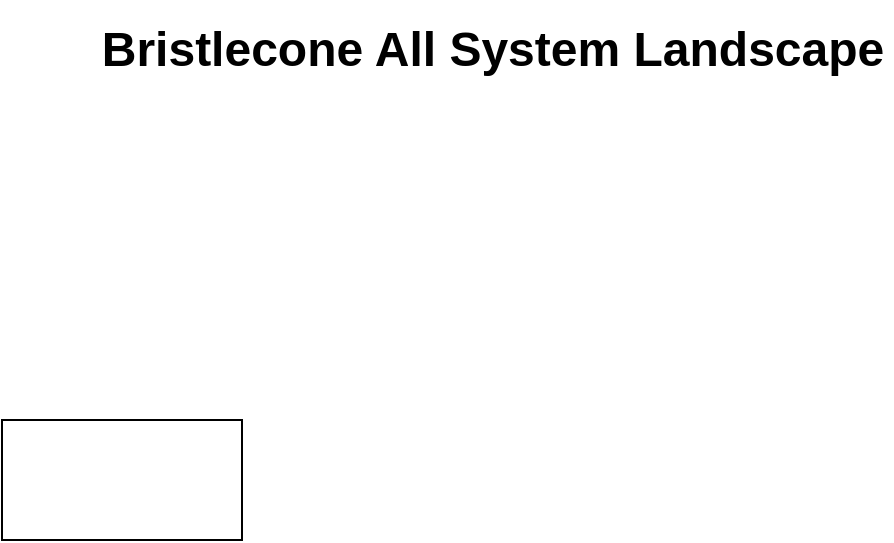 <mxfile version="24.7.6">
  <diagram name="Page-1" id="bujTu-X_nmuM8W3aI48K">
    <mxGraphModel dx="1575" dy="634" grid="1" gridSize="10" guides="1" tooltips="1" connect="1" arrows="1" fold="1" page="1" pageScale="1" pageWidth="850" pageHeight="1100" math="0" shadow="0">
      <root>
        <mxCell id="0" />
        <mxCell id="1" parent="0" />
        <mxCell id="cBvZPk3X_YQ0fJoF06bs-1" value="" style="rounded=0;whiteSpace=wrap;html=1;" vertex="1" parent="1">
          <mxGeometry x="180" y="220" width="120" height="60" as="geometry" />
        </mxCell>
        <mxCell id="cBvZPk3X_YQ0fJoF06bs-2" value="Bristlecone All System Landscape" style="text;strokeColor=none;fillColor=none;html=1;fontSize=24;fontStyle=1;verticalAlign=middle;align=center;" vertex="1" parent="1">
          <mxGeometry x="225" y="10" width="400" height="50" as="geometry" />
        </mxCell>
      </root>
    </mxGraphModel>
  </diagram>
</mxfile>
